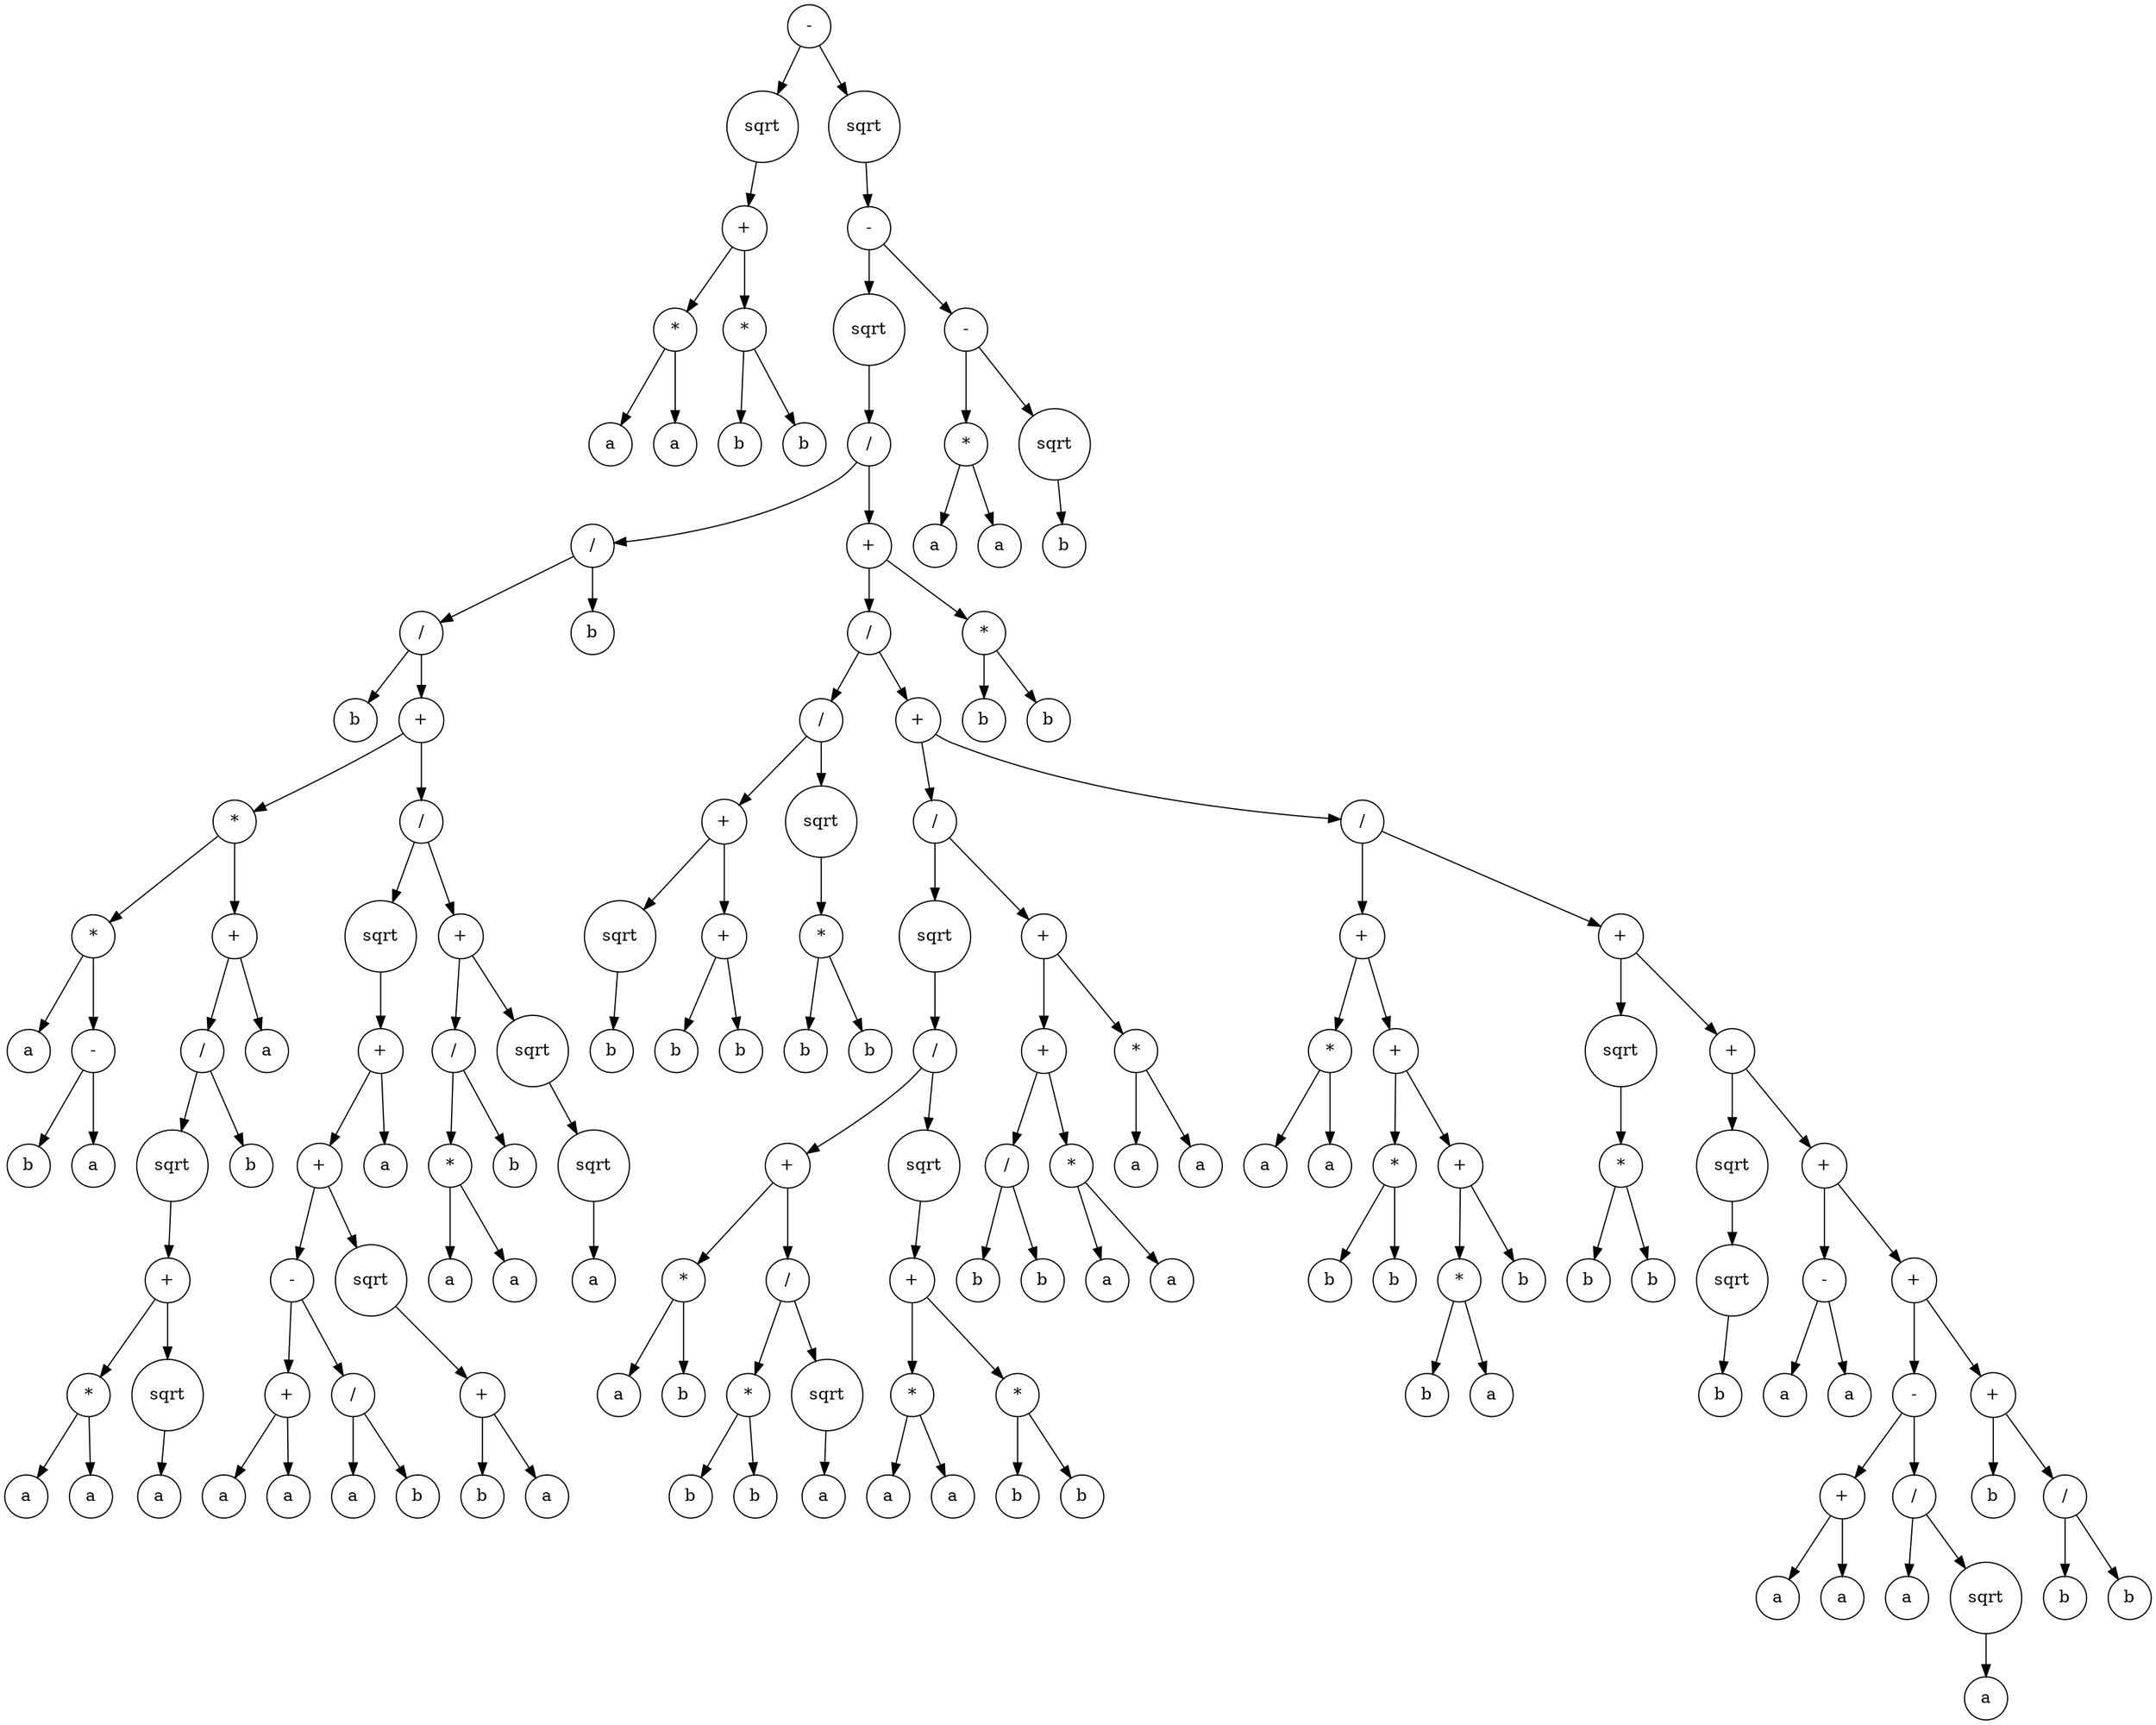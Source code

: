 digraph g {
graph [ordering=out];
node [shape=circle];
n[label = "-"];
n0[label = "sqrt"];
n00[label = "+"];
n000[label = "*"];
n0000[label = "a"];
n000 -> n0000;
n0001[label = "a"];
n000 -> n0001;
n00 -> n000;
n001[label = "*"];
n0010[label = "b"];
n001 -> n0010;
n0011[label = "b"];
n001 -> n0011;
n00 -> n001;
n0 -> n00;
n -> n0;
n1[label = "sqrt"];
n10[label = "-"];
n100[label = "sqrt"];
n1000[label = "/"];
n10000[label = "/"];
n100000[label = "/"];
n1000000[label = "b"];
n100000 -> n1000000;
n1000001[label = "+"];
n10000010[label = "*"];
n100000100[label = "*"];
n1000001000[label = "a"];
n100000100 -> n1000001000;
n1000001001[label = "-"];
n10000010010[label = "b"];
n1000001001 -> n10000010010;
n10000010011[label = "a"];
n1000001001 -> n10000010011;
n100000100 -> n1000001001;
n10000010 -> n100000100;
n100000101[label = "+"];
n1000001010[label = "/"];
n10000010100[label = "sqrt"];
n100000101000[label = "+"];
n1000001010000[label = "*"];
n10000010100000[label = "a"];
n1000001010000 -> n10000010100000;
n10000010100001[label = "a"];
n1000001010000 -> n10000010100001;
n100000101000 -> n1000001010000;
n1000001010001[label = "sqrt"];
n10000010100010[label = "a"];
n1000001010001 -> n10000010100010;
n100000101000 -> n1000001010001;
n10000010100 -> n100000101000;
n1000001010 -> n10000010100;
n10000010101[label = "b"];
n1000001010 -> n10000010101;
n100000101 -> n1000001010;
n1000001011[label = "a"];
n100000101 -> n1000001011;
n10000010 -> n100000101;
n1000001 -> n10000010;
n10000011[label = "/"];
n100000110[label = "sqrt"];
n1000001100[label = "+"];
n10000011000[label = "+"];
n100000110000[label = "-"];
n1000001100000[label = "+"];
n10000011000000[label = "a"];
n1000001100000 -> n10000011000000;
n10000011000001[label = "a"];
n1000001100000 -> n10000011000001;
n100000110000 -> n1000001100000;
n1000001100001[label = "/"];
n10000011000010[label = "a"];
n1000001100001 -> n10000011000010;
n10000011000011[label = "b"];
n1000001100001 -> n10000011000011;
n100000110000 -> n1000001100001;
n10000011000 -> n100000110000;
n100000110001[label = "sqrt"];
n1000001100010[label = "+"];
n10000011000100[label = "b"];
n1000001100010 -> n10000011000100;
n10000011000101[label = "a"];
n1000001100010 -> n10000011000101;
n100000110001 -> n1000001100010;
n10000011000 -> n100000110001;
n1000001100 -> n10000011000;
n10000011001[label = "a"];
n1000001100 -> n10000011001;
n100000110 -> n1000001100;
n10000011 -> n100000110;
n100000111[label = "+"];
n1000001110[label = "/"];
n10000011100[label = "*"];
n100000111000[label = "a"];
n10000011100 -> n100000111000;
n100000111001[label = "a"];
n10000011100 -> n100000111001;
n1000001110 -> n10000011100;
n10000011101[label = "b"];
n1000001110 -> n10000011101;
n100000111 -> n1000001110;
n1000001111[label = "sqrt"];
n10000011110[label = "sqrt"];
n100000111100[label = "a"];
n10000011110 -> n100000111100;
n1000001111 -> n10000011110;
n100000111 -> n1000001111;
n10000011 -> n100000111;
n1000001 -> n10000011;
n100000 -> n1000001;
n10000 -> n100000;
n100001[label = "b"];
n10000 -> n100001;
n1000 -> n10000;
n10001[label = "+"];
n100010[label = "/"];
n1000100[label = "/"];
n10001000[label = "+"];
n100010000[label = "sqrt"];
n1000100000[label = "b"];
n100010000 -> n1000100000;
n10001000 -> n100010000;
n100010001[label = "+"];
n1000100010[label = "b"];
n100010001 -> n1000100010;
n1000100011[label = "b"];
n100010001 -> n1000100011;
n10001000 -> n100010001;
n1000100 -> n10001000;
n10001001[label = "sqrt"];
n100010010[label = "*"];
n1000100100[label = "b"];
n100010010 -> n1000100100;
n1000100101[label = "b"];
n100010010 -> n1000100101;
n10001001 -> n100010010;
n1000100 -> n10001001;
n100010 -> n1000100;
n1000101[label = "+"];
n10001010[label = "/"];
n100010100[label = "sqrt"];
n1000101000[label = "/"];
n10001010000[label = "+"];
n100010100000[label = "*"];
n1000101000000[label = "a"];
n100010100000 -> n1000101000000;
n1000101000001[label = "b"];
n100010100000 -> n1000101000001;
n10001010000 -> n100010100000;
n100010100001[label = "/"];
n1000101000010[label = "*"];
n10001010000100[label = "b"];
n1000101000010 -> n10001010000100;
n10001010000101[label = "b"];
n1000101000010 -> n10001010000101;
n100010100001 -> n1000101000010;
n1000101000011[label = "sqrt"];
n10001010000110[label = "a"];
n1000101000011 -> n10001010000110;
n100010100001 -> n1000101000011;
n10001010000 -> n100010100001;
n1000101000 -> n10001010000;
n10001010001[label = "sqrt"];
n100010100010[label = "+"];
n1000101000100[label = "*"];
n10001010001000[label = "a"];
n1000101000100 -> n10001010001000;
n10001010001001[label = "a"];
n1000101000100 -> n10001010001001;
n100010100010 -> n1000101000100;
n1000101000101[label = "*"];
n10001010001010[label = "b"];
n1000101000101 -> n10001010001010;
n10001010001011[label = "b"];
n1000101000101 -> n10001010001011;
n100010100010 -> n1000101000101;
n10001010001 -> n100010100010;
n1000101000 -> n10001010001;
n100010100 -> n1000101000;
n10001010 -> n100010100;
n100010101[label = "+"];
n1000101010[label = "+"];
n10001010100[label = "/"];
n100010101000[label = "b"];
n10001010100 -> n100010101000;
n100010101001[label = "b"];
n10001010100 -> n100010101001;
n1000101010 -> n10001010100;
n10001010101[label = "*"];
n100010101010[label = "a"];
n10001010101 -> n100010101010;
n100010101011[label = "a"];
n10001010101 -> n100010101011;
n1000101010 -> n10001010101;
n100010101 -> n1000101010;
n1000101011[label = "*"];
n10001010110[label = "a"];
n1000101011 -> n10001010110;
n10001010111[label = "a"];
n1000101011 -> n10001010111;
n100010101 -> n1000101011;
n10001010 -> n100010101;
n1000101 -> n10001010;
n10001011[label = "/"];
n100010110[label = "+"];
n1000101100[label = "*"];
n10001011000[label = "a"];
n1000101100 -> n10001011000;
n10001011001[label = "a"];
n1000101100 -> n10001011001;
n100010110 -> n1000101100;
n1000101101[label = "+"];
n10001011010[label = "*"];
n100010110100[label = "b"];
n10001011010 -> n100010110100;
n100010110101[label = "b"];
n10001011010 -> n100010110101;
n1000101101 -> n10001011010;
n10001011011[label = "+"];
n100010110110[label = "*"];
n1000101101100[label = "b"];
n100010110110 -> n1000101101100;
n1000101101101[label = "a"];
n100010110110 -> n1000101101101;
n10001011011 -> n100010110110;
n100010110111[label = "b"];
n10001011011 -> n100010110111;
n1000101101 -> n10001011011;
n100010110 -> n1000101101;
n10001011 -> n100010110;
n100010111[label = "+"];
n1000101110[label = "sqrt"];
n10001011100[label = "*"];
n100010111000[label = "b"];
n10001011100 -> n100010111000;
n100010111001[label = "b"];
n10001011100 -> n100010111001;
n1000101110 -> n10001011100;
n100010111 -> n1000101110;
n1000101111[label = "+"];
n10001011110[label = "sqrt"];
n100010111100[label = "sqrt"];
n1000101111000[label = "b"];
n100010111100 -> n1000101111000;
n10001011110 -> n100010111100;
n1000101111 -> n10001011110;
n10001011111[label = "+"];
n100010111110[label = "-"];
n1000101111100[label = "a"];
n100010111110 -> n1000101111100;
n1000101111101[label = "a"];
n100010111110 -> n1000101111101;
n10001011111 -> n100010111110;
n100010111111[label = "+"];
n1000101111110[label = "-"];
n10001011111100[label = "+"];
n100010111111000[label = "a"];
n10001011111100 -> n100010111111000;
n100010111111001[label = "a"];
n10001011111100 -> n100010111111001;
n1000101111110 -> n10001011111100;
n10001011111101[label = "/"];
n100010111111010[label = "a"];
n10001011111101 -> n100010111111010;
n100010111111011[label = "sqrt"];
n1000101111110110[label = "a"];
n100010111111011 -> n1000101111110110;
n10001011111101 -> n100010111111011;
n1000101111110 -> n10001011111101;
n100010111111 -> n1000101111110;
n1000101111111[label = "+"];
n10001011111110[label = "b"];
n1000101111111 -> n10001011111110;
n10001011111111[label = "/"];
n100010111111110[label = "b"];
n10001011111111 -> n100010111111110;
n100010111111111[label = "b"];
n10001011111111 -> n100010111111111;
n1000101111111 -> n10001011111111;
n100010111111 -> n1000101111111;
n10001011111 -> n100010111111;
n1000101111 -> n10001011111;
n100010111 -> n1000101111;
n10001011 -> n100010111;
n1000101 -> n10001011;
n100010 -> n1000101;
n10001 -> n100010;
n100011[label = "*"];
n1000110[label = "b"];
n100011 -> n1000110;
n1000111[label = "b"];
n100011 -> n1000111;
n10001 -> n100011;
n1000 -> n10001;
n100 -> n1000;
n10 -> n100;
n101[label = "-"];
n1010[label = "*"];
n10100[label = "a"];
n1010 -> n10100;
n10101[label = "a"];
n1010 -> n10101;
n101 -> n1010;
n1011[label = "sqrt"];
n10110[label = "b"];
n1011 -> n10110;
n101 -> n1011;
n10 -> n101;
n1 -> n10;
n -> n1;
}
